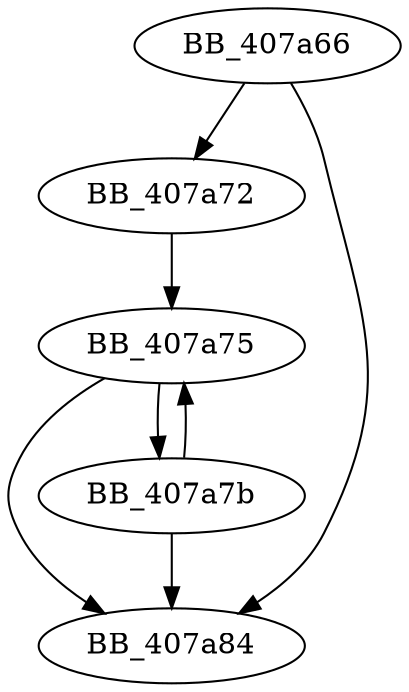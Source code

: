 DiGraph _wcsnlen{
BB_407a66->BB_407a72
BB_407a66->BB_407a84
BB_407a72->BB_407a75
BB_407a75->BB_407a7b
BB_407a75->BB_407a84
BB_407a7b->BB_407a75
BB_407a7b->BB_407a84
}
